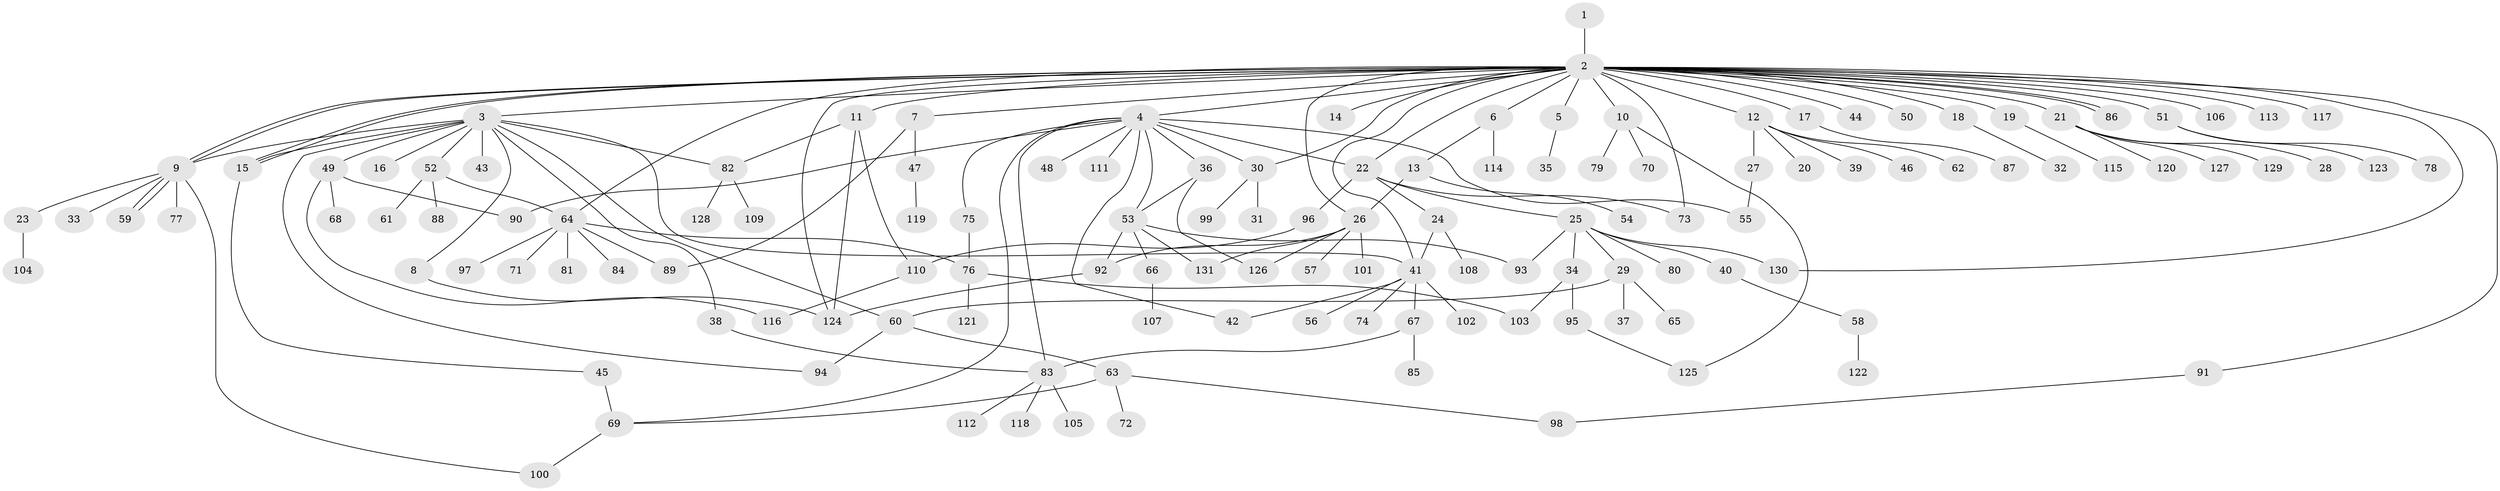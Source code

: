 // Generated by graph-tools (version 1.1) at 2025/35/03/09/25 02:35:47]
// undirected, 131 vertices, 170 edges
graph export_dot {
graph [start="1"]
  node [color=gray90,style=filled];
  1;
  2;
  3;
  4;
  5;
  6;
  7;
  8;
  9;
  10;
  11;
  12;
  13;
  14;
  15;
  16;
  17;
  18;
  19;
  20;
  21;
  22;
  23;
  24;
  25;
  26;
  27;
  28;
  29;
  30;
  31;
  32;
  33;
  34;
  35;
  36;
  37;
  38;
  39;
  40;
  41;
  42;
  43;
  44;
  45;
  46;
  47;
  48;
  49;
  50;
  51;
  52;
  53;
  54;
  55;
  56;
  57;
  58;
  59;
  60;
  61;
  62;
  63;
  64;
  65;
  66;
  67;
  68;
  69;
  70;
  71;
  72;
  73;
  74;
  75;
  76;
  77;
  78;
  79;
  80;
  81;
  82;
  83;
  84;
  85;
  86;
  87;
  88;
  89;
  90;
  91;
  92;
  93;
  94;
  95;
  96;
  97;
  98;
  99;
  100;
  101;
  102;
  103;
  104;
  105;
  106;
  107;
  108;
  109;
  110;
  111;
  112;
  113;
  114;
  115;
  116;
  117;
  118;
  119;
  120;
  121;
  122;
  123;
  124;
  125;
  126;
  127;
  128;
  129;
  130;
  131;
  1 -- 2;
  2 -- 3;
  2 -- 4;
  2 -- 5;
  2 -- 6;
  2 -- 7;
  2 -- 9;
  2 -- 9;
  2 -- 10;
  2 -- 11;
  2 -- 12;
  2 -- 14;
  2 -- 15;
  2 -- 15;
  2 -- 17;
  2 -- 18;
  2 -- 19;
  2 -- 21;
  2 -- 22;
  2 -- 26;
  2 -- 30;
  2 -- 41;
  2 -- 44;
  2 -- 50;
  2 -- 51;
  2 -- 64;
  2 -- 73;
  2 -- 86;
  2 -- 86;
  2 -- 91;
  2 -- 106;
  2 -- 113;
  2 -- 117;
  2 -- 124;
  2 -- 130;
  3 -- 8;
  3 -- 9;
  3 -- 15;
  3 -- 16;
  3 -- 38;
  3 -- 41;
  3 -- 43;
  3 -- 49;
  3 -- 52;
  3 -- 60;
  3 -- 82;
  3 -- 94;
  4 -- 22;
  4 -- 30;
  4 -- 36;
  4 -- 42;
  4 -- 48;
  4 -- 53;
  4 -- 55;
  4 -- 69;
  4 -- 75;
  4 -- 83;
  4 -- 90;
  4 -- 111;
  5 -- 35;
  6 -- 13;
  6 -- 114;
  7 -- 47;
  7 -- 89;
  8 -- 124;
  9 -- 23;
  9 -- 33;
  9 -- 59;
  9 -- 59;
  9 -- 77;
  9 -- 100;
  10 -- 70;
  10 -- 79;
  10 -- 125;
  11 -- 82;
  11 -- 110;
  11 -- 124;
  12 -- 20;
  12 -- 27;
  12 -- 39;
  12 -- 46;
  12 -- 62;
  13 -- 26;
  13 -- 54;
  15 -- 45;
  17 -- 87;
  18 -- 32;
  19 -- 115;
  21 -- 28;
  21 -- 120;
  21 -- 127;
  21 -- 129;
  22 -- 24;
  22 -- 25;
  22 -- 73;
  22 -- 96;
  23 -- 104;
  24 -- 41;
  24 -- 108;
  25 -- 29;
  25 -- 34;
  25 -- 40;
  25 -- 80;
  25 -- 93;
  25 -- 130;
  26 -- 57;
  26 -- 92;
  26 -- 101;
  26 -- 126;
  26 -- 131;
  27 -- 55;
  29 -- 37;
  29 -- 60;
  29 -- 65;
  30 -- 31;
  30 -- 99;
  34 -- 95;
  34 -- 103;
  36 -- 53;
  36 -- 126;
  38 -- 83;
  40 -- 58;
  41 -- 42;
  41 -- 56;
  41 -- 67;
  41 -- 74;
  41 -- 102;
  45 -- 69;
  47 -- 119;
  49 -- 68;
  49 -- 90;
  49 -- 116;
  51 -- 78;
  51 -- 123;
  52 -- 61;
  52 -- 64;
  52 -- 88;
  53 -- 66;
  53 -- 92;
  53 -- 93;
  53 -- 131;
  58 -- 122;
  60 -- 63;
  60 -- 94;
  63 -- 69;
  63 -- 72;
  63 -- 98;
  64 -- 71;
  64 -- 76;
  64 -- 81;
  64 -- 84;
  64 -- 89;
  64 -- 97;
  66 -- 107;
  67 -- 83;
  67 -- 85;
  69 -- 100;
  75 -- 76;
  76 -- 103;
  76 -- 121;
  82 -- 109;
  82 -- 128;
  83 -- 105;
  83 -- 112;
  83 -- 118;
  91 -- 98;
  92 -- 124;
  95 -- 125;
  96 -- 110;
  110 -- 116;
}
